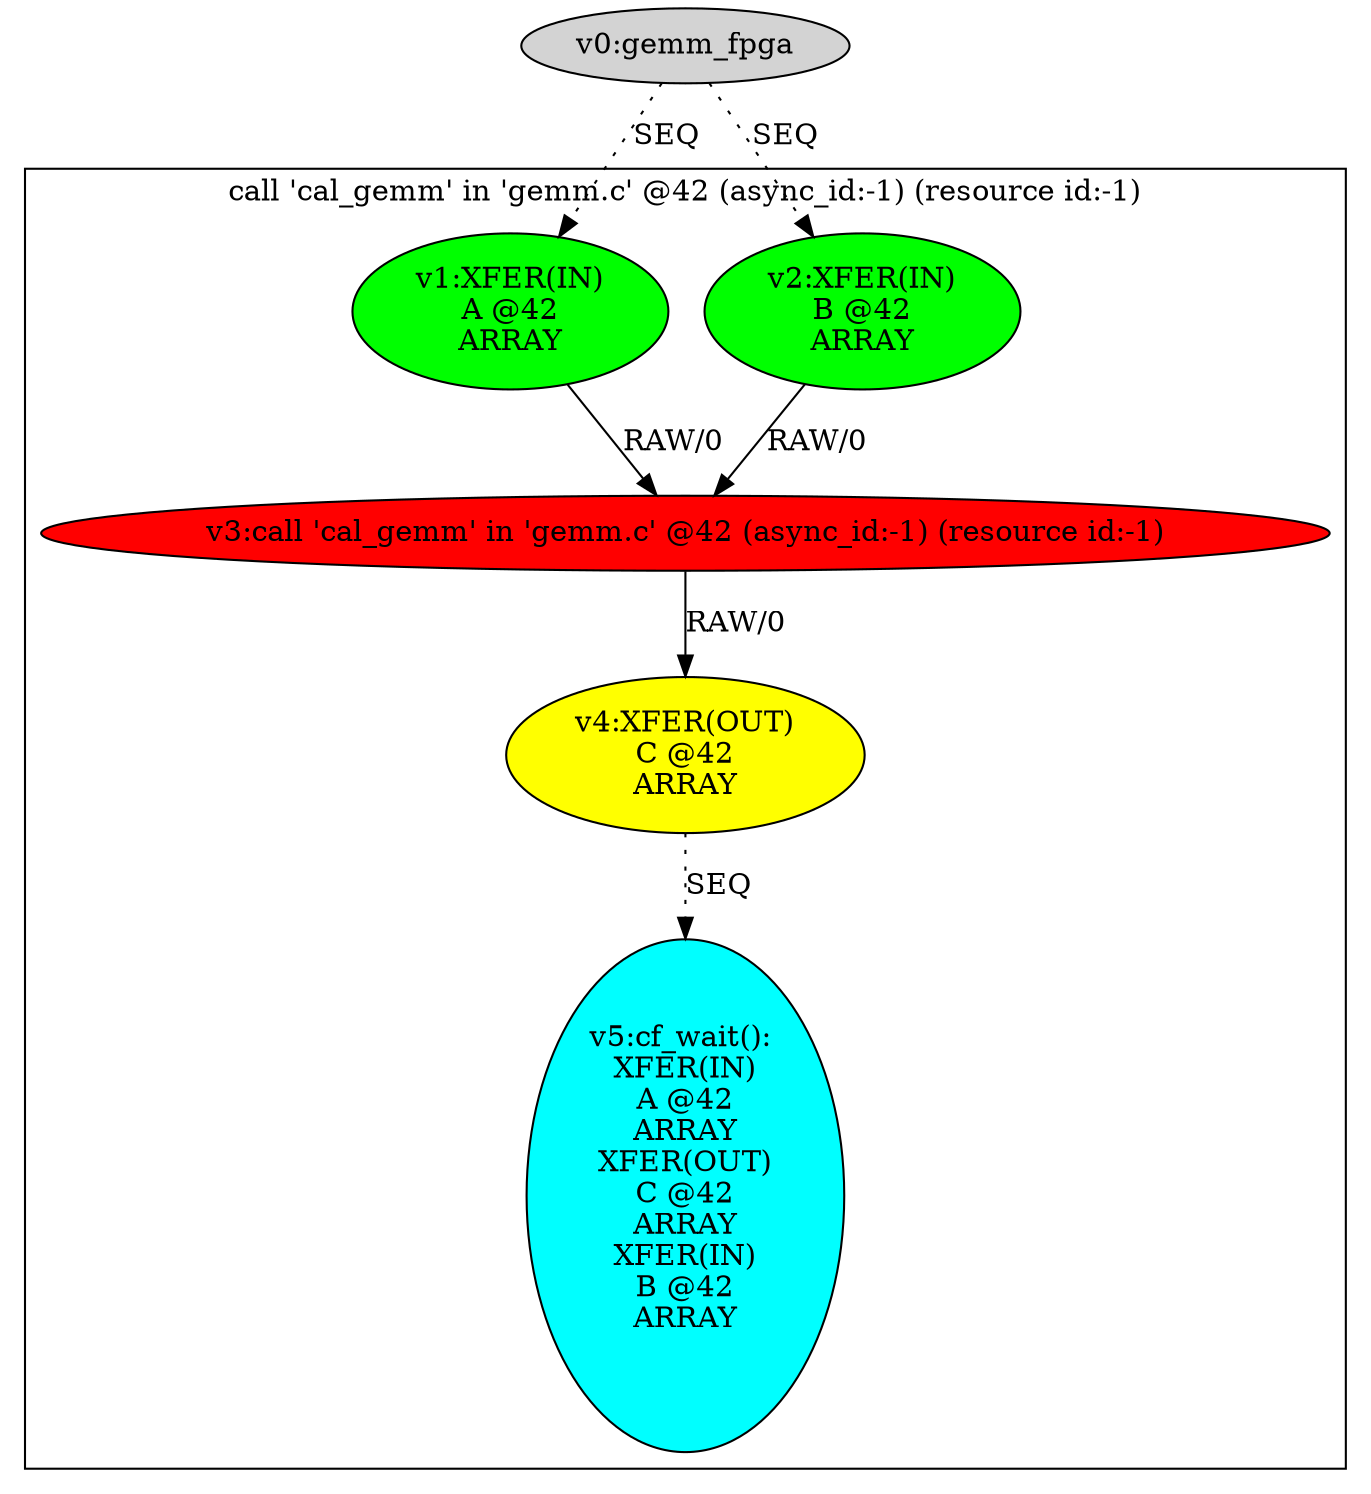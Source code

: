 digraph dm_graph {
v0 [label = "v0:gemm_fpga" ,style=filled];
v1 [label = "v1:XFER(IN)\nA @42\nARRAY\n" ,style=filled,fillcolor = green];
v2 [label = "v2:XFER(IN)\nB @42\nARRAY\n" ,style=filled,fillcolor = green];
v3 [label = "v3:call 'cal_gemm' in 'gemm.c' @42 (async_id:-1) (resource id:-1)\n" ,style=filled,fillcolor = red];
v4 [label = "v4:XFER(OUT)\nC @42\nARRAY\n" ,style=filled,fillcolor = yellow];
v5 [label = "v5:cf_wait(): \nXFER(IN)\nA @42\nARRAY\nXFER(OUT)\nC @42\nARRAY\nXFER(IN)\nB @42\nARRAY\n\n" ,style=filled,fillcolor = cyan];
subgraph cluster0 {
v1;
v2;
v3;
v4;
v5;
label = "call 'cal_gemm' in 'gemm.c' @42 (async_id:-1) (resource id:-1)\n";
}
v1 -> v3 [label = "RAW/0"];
v2 -> v3 [label = "RAW/0"];
v3 -> v4 [label = "RAW/0"];
v4 -> v5 [label = "SEQ", style = dotted];
v0 -> v1 [label = "SEQ", style = dotted];
v0 -> v2 [label = "SEQ", style = dotted];
}
